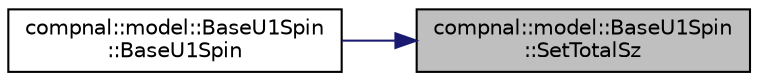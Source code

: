 digraph "compnal::model::BaseU1Spin::SetTotalSz"
{
 // INTERACTIVE_SVG=YES
 // LATEX_PDF_SIZE
  edge [fontname="Helvetica",fontsize="10",labelfontname="Helvetica",labelfontsize="10"];
  node [fontname="Helvetica",fontsize="10",shape=record];
  rankdir="RL";
  Node1 [label="compnal::model::BaseU1Spin\l::SetTotalSz",height=0.2,width=0.4,color="black", fillcolor="grey75", style="filled", fontcolor="black",tooltip="Set the target Hilbert space specified by the total sz."];
  Node1 -> Node2 [dir="back",color="midnightblue",fontsize="10",style="solid",fontname="Helvetica"];
  Node2 [label="compnal::model::BaseU1Spin\l::BaseU1Spin",height=0.2,width=0.4,color="black", fillcolor="white", style="filled",URL="$d6/d49/classcompnal_1_1model_1_1_base_u1_spin.html#abb7b959eecaa06a005093bcfd4040a37",tooltip="Constructor of BaseU1Spin class."];
}
